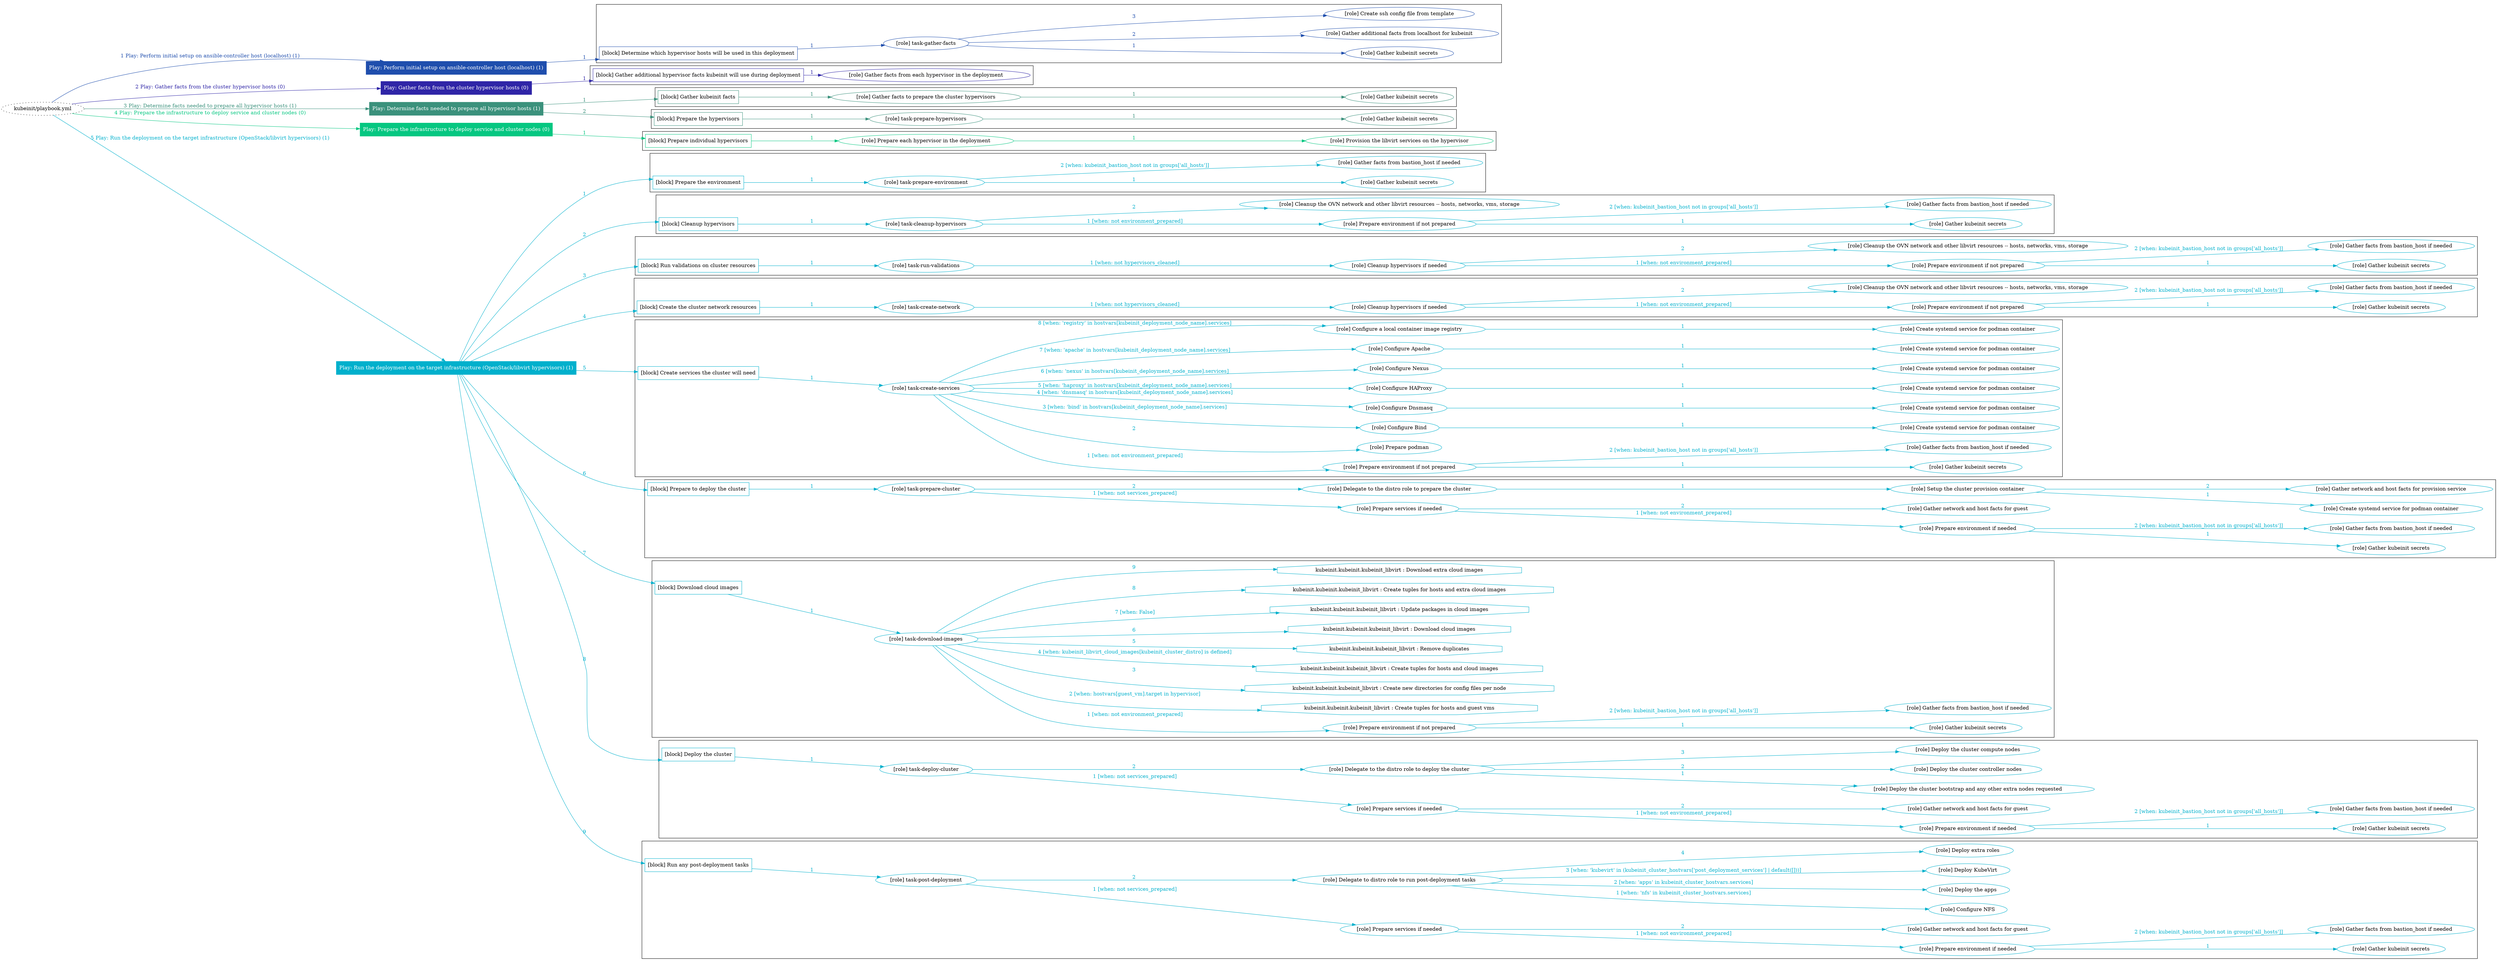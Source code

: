 digraph {
	graph [concentrate=true ordering=in rankdir=LR ratio=fill]
	edge [esep=5 sep=10]
	"kubeinit/playbook.yml" [URL="/home/runner/work/kubeinit/kubeinit/kubeinit/playbook.yml" id=playbook_3c307deb style=dotted]
	"kubeinit/playbook.yml" -> play_c9f9af62 [label="1 Play: Perform initial setup on ansible-controller host (localhost) (1)" color="#1f4ead" fontcolor="#1f4ead" id=edge_play_c9f9af62 labeltooltip="1 Play: Perform initial setup on ansible-controller host (localhost) (1)" tooltip="1 Play: Perform initial setup on ansible-controller host (localhost) (1)"]
	subgraph "Play: Perform initial setup on ansible-controller host (localhost) (1)" {
		play_c9f9af62 [label="Play: Perform initial setup on ansible-controller host (localhost) (1)" URL="/home/runner/work/kubeinit/kubeinit/kubeinit/playbook.yml" color="#1f4ead" fontcolor="#ffffff" id=play_c9f9af62 shape=box style=filled tooltip=localhost]
		play_c9f9af62 -> block_6f596470 [label=1 color="#1f4ead" fontcolor="#1f4ead" id=edge_block_6f596470 labeltooltip=1 tooltip=1]
		subgraph cluster_block_6f596470 {
			block_6f596470 [label="[block] Determine which hypervisor hosts will be used in this deployment" URL="/home/runner/work/kubeinit/kubeinit/kubeinit/playbook.yml" color="#1f4ead" id=block_6f596470 labeltooltip="Determine which hypervisor hosts will be used in this deployment" shape=box tooltip="Determine which hypervisor hosts will be used in this deployment"]
			block_6f596470 -> role_b0effcb7 [label="1 " color="#1f4ead" fontcolor="#1f4ead" id=edge_role_b0effcb7 labeltooltip="1 " tooltip="1 "]
			subgraph "task-gather-facts" {
				role_b0effcb7 [label="[role] task-gather-facts" URL="/home/runner/work/kubeinit/kubeinit/kubeinit/playbook.yml" color="#1f4ead" id=role_b0effcb7 tooltip="task-gather-facts"]
				role_b0effcb7 -> role_f20ac210 [label="1 " color="#1f4ead" fontcolor="#1f4ead" id=edge_role_f20ac210 labeltooltip="1 " tooltip="1 "]
				subgraph "Gather kubeinit secrets" {
					role_f20ac210 [label="[role] Gather kubeinit secrets" URL="/home/runner/.ansible/collections/ansible_collections/kubeinit/kubeinit/roles/kubeinit_prepare/tasks/build_hypervisors_group.yml" color="#1f4ead" id=role_f20ac210 tooltip="Gather kubeinit secrets"]
				}
				role_b0effcb7 -> role_03317352 [label="2 " color="#1f4ead" fontcolor="#1f4ead" id=edge_role_03317352 labeltooltip="2 " tooltip="2 "]
				subgraph "Gather additional facts from localhost for kubeinit" {
					role_03317352 [label="[role] Gather additional facts from localhost for kubeinit" URL="/home/runner/.ansible/collections/ansible_collections/kubeinit/kubeinit/roles/kubeinit_prepare/tasks/build_hypervisors_group.yml" color="#1f4ead" id=role_03317352 tooltip="Gather additional facts from localhost for kubeinit"]
				}
				role_b0effcb7 -> role_7d1c8b71 [label="3 " color="#1f4ead" fontcolor="#1f4ead" id=edge_role_7d1c8b71 labeltooltip="3 " tooltip="3 "]
				subgraph "Create ssh config file from template" {
					role_7d1c8b71 [label="[role] Create ssh config file from template" URL="/home/runner/.ansible/collections/ansible_collections/kubeinit/kubeinit/roles/kubeinit_prepare/tasks/build_hypervisors_group.yml" color="#1f4ead" id=role_7d1c8b71 tooltip="Create ssh config file from template"]
				}
			}
		}
	}
	"kubeinit/playbook.yml" -> play_26b809d2 [label="2 Play: Gather facts from the cluster hypervisor hosts (0)" color="#2f25a7" fontcolor="#2f25a7" id=edge_play_26b809d2 labeltooltip="2 Play: Gather facts from the cluster hypervisor hosts (0)" tooltip="2 Play: Gather facts from the cluster hypervisor hosts (0)"]
	subgraph "Play: Gather facts from the cluster hypervisor hosts (0)" {
		play_26b809d2 [label="Play: Gather facts from the cluster hypervisor hosts (0)" URL="/home/runner/work/kubeinit/kubeinit/kubeinit/playbook.yml" color="#2f25a7" fontcolor="#ffffff" id=play_26b809d2 shape=box style=filled tooltip="Play: Gather facts from the cluster hypervisor hosts (0)"]
		play_26b809d2 -> block_8f0b375d [label=1 color="#2f25a7" fontcolor="#2f25a7" id=edge_block_8f0b375d labeltooltip=1 tooltip=1]
		subgraph cluster_block_8f0b375d {
			block_8f0b375d [label="[block] Gather additional hypervisor facts kubeinit will use during deployment" URL="/home/runner/work/kubeinit/kubeinit/kubeinit/playbook.yml" color="#2f25a7" id=block_8f0b375d labeltooltip="Gather additional hypervisor facts kubeinit will use during deployment" shape=box tooltip="Gather additional hypervisor facts kubeinit will use during deployment"]
			block_8f0b375d -> role_24c05580 [label="1 " color="#2f25a7" fontcolor="#2f25a7" id=edge_role_24c05580 labeltooltip="1 " tooltip="1 "]
			subgraph "Gather facts from each hypervisor in the deployment" {
				role_24c05580 [label="[role] Gather facts from each hypervisor in the deployment" URL="/home/runner/work/kubeinit/kubeinit/kubeinit/playbook.yml" color="#2f25a7" id=role_24c05580 tooltip="Gather facts from each hypervisor in the deployment"]
			}
		}
	}
	"kubeinit/playbook.yml" -> play_e7014ba7 [label="3 Play: Determine facts needed to prepare all hypervisor hosts (1)" color="#3b917c" fontcolor="#3b917c" id=edge_play_e7014ba7 labeltooltip="3 Play: Determine facts needed to prepare all hypervisor hosts (1)" tooltip="3 Play: Determine facts needed to prepare all hypervisor hosts (1)"]
	subgraph "Play: Determine facts needed to prepare all hypervisor hosts (1)" {
		play_e7014ba7 [label="Play: Determine facts needed to prepare all hypervisor hosts (1)" URL="/home/runner/work/kubeinit/kubeinit/kubeinit/playbook.yml" color="#3b917c" fontcolor="#ffffff" id=play_e7014ba7 shape=box style=filled tooltip=localhost]
		play_e7014ba7 -> block_c2fd9682 [label=1 color="#3b917c" fontcolor="#3b917c" id=edge_block_c2fd9682 labeltooltip=1 tooltip=1]
		subgraph cluster_block_c2fd9682 {
			block_c2fd9682 [label="[block] Gather kubeinit facts" URL="/home/runner/work/kubeinit/kubeinit/kubeinit/playbook.yml" color="#3b917c" id=block_c2fd9682 labeltooltip="Gather kubeinit facts" shape=box tooltip="Gather kubeinit facts"]
			block_c2fd9682 -> role_002e7bbe [label="1 " color="#3b917c" fontcolor="#3b917c" id=edge_role_002e7bbe labeltooltip="1 " tooltip="1 "]
			subgraph "Gather facts to prepare the cluster hypervisors" {
				role_002e7bbe [label="[role] Gather facts to prepare the cluster hypervisors" URL="/home/runner/work/kubeinit/kubeinit/kubeinit/playbook.yml" color="#3b917c" id=role_002e7bbe tooltip="Gather facts to prepare the cluster hypervisors"]
				role_002e7bbe -> role_c2b449b6 [label="1 " color="#3b917c" fontcolor="#3b917c" id=edge_role_c2b449b6 labeltooltip="1 " tooltip="1 "]
				subgraph "Gather kubeinit secrets" {
					role_c2b449b6 [label="[role] Gather kubeinit secrets" URL="/home/runner/.ansible/collections/ansible_collections/kubeinit/kubeinit/roles/kubeinit_prepare/tasks/gather_kubeinit_facts.yml" color="#3b917c" id=role_c2b449b6 tooltip="Gather kubeinit secrets"]
				}
			}
		}
		play_e7014ba7 -> block_a81c1eb5 [label=2 color="#3b917c" fontcolor="#3b917c" id=edge_block_a81c1eb5 labeltooltip=2 tooltip=2]
		subgraph cluster_block_a81c1eb5 {
			block_a81c1eb5 [label="[block] Prepare the hypervisors" URL="/home/runner/work/kubeinit/kubeinit/kubeinit/playbook.yml" color="#3b917c" id=block_a81c1eb5 labeltooltip="Prepare the hypervisors" shape=box tooltip="Prepare the hypervisors"]
			block_a81c1eb5 -> role_4f35745a [label="1 " color="#3b917c" fontcolor="#3b917c" id=edge_role_4f35745a labeltooltip="1 " tooltip="1 "]
			subgraph "task-prepare-hypervisors" {
				role_4f35745a [label="[role] task-prepare-hypervisors" URL="/home/runner/work/kubeinit/kubeinit/kubeinit/playbook.yml" color="#3b917c" id=role_4f35745a tooltip="task-prepare-hypervisors"]
				role_4f35745a -> role_5cf42e21 [label="1 " color="#3b917c" fontcolor="#3b917c" id=edge_role_5cf42e21 labeltooltip="1 " tooltip="1 "]
				subgraph "Gather kubeinit secrets" {
					role_5cf42e21 [label="[role] Gather kubeinit secrets" URL="/home/runner/.ansible/collections/ansible_collections/kubeinit/kubeinit/roles/kubeinit_prepare/tasks/gather_kubeinit_facts.yml" color="#3b917c" id=role_5cf42e21 tooltip="Gather kubeinit secrets"]
				}
			}
		}
	}
	"kubeinit/playbook.yml" -> play_0415abbe [label="4 Play: Prepare the infrastructure to deploy service and cluster nodes (0)" color="#05c781" fontcolor="#05c781" id=edge_play_0415abbe labeltooltip="4 Play: Prepare the infrastructure to deploy service and cluster nodes (0)" tooltip="4 Play: Prepare the infrastructure to deploy service and cluster nodes (0)"]
	subgraph "Play: Prepare the infrastructure to deploy service and cluster nodes (0)" {
		play_0415abbe [label="Play: Prepare the infrastructure to deploy service and cluster nodes (0)" URL="/home/runner/work/kubeinit/kubeinit/kubeinit/playbook.yml" color="#05c781" fontcolor="#ffffff" id=play_0415abbe shape=box style=filled tooltip="Play: Prepare the infrastructure to deploy service and cluster nodes (0)"]
		play_0415abbe -> block_8949b20c [label=1 color="#05c781" fontcolor="#05c781" id=edge_block_8949b20c labeltooltip=1 tooltip=1]
		subgraph cluster_block_8949b20c {
			block_8949b20c [label="[block] Prepare individual hypervisors" URL="/home/runner/work/kubeinit/kubeinit/kubeinit/playbook.yml" color="#05c781" id=block_8949b20c labeltooltip="Prepare individual hypervisors" shape=box tooltip="Prepare individual hypervisors"]
			block_8949b20c -> role_f05f0542 [label="1 " color="#05c781" fontcolor="#05c781" id=edge_role_f05f0542 labeltooltip="1 " tooltip="1 "]
			subgraph "Prepare each hypervisor in the deployment" {
				role_f05f0542 [label="[role] Prepare each hypervisor in the deployment" URL="/home/runner/work/kubeinit/kubeinit/kubeinit/playbook.yml" color="#05c781" id=role_f05f0542 tooltip="Prepare each hypervisor in the deployment"]
				role_f05f0542 -> role_3d764ef9 [label="1 " color="#05c781" fontcolor="#05c781" id=edge_role_3d764ef9 labeltooltip="1 " tooltip="1 "]
				subgraph "Provision the libvirt services on the hypervisor" {
					role_3d764ef9 [label="[role] Provision the libvirt services on the hypervisor" URL="/home/runner/.ansible/collections/ansible_collections/kubeinit/kubeinit/roles/kubeinit_prepare/tasks/prepare_hypervisor.yml" color="#05c781" id=role_3d764ef9 tooltip="Provision the libvirt services on the hypervisor"]
				}
			}
		}
	}
	"kubeinit/playbook.yml" -> play_39427692 [label="5 Play: Run the deployment on the target infrastructure (OpenStack/libvirt hypervisors) (1)" color="#00b0cc" fontcolor="#00b0cc" id=edge_play_39427692 labeltooltip="5 Play: Run the deployment on the target infrastructure (OpenStack/libvirt hypervisors) (1)" tooltip="5 Play: Run the deployment on the target infrastructure (OpenStack/libvirt hypervisors) (1)"]
	subgraph "Play: Run the deployment on the target infrastructure (OpenStack/libvirt hypervisors) (1)" {
		play_39427692 [label="Play: Run the deployment on the target infrastructure (OpenStack/libvirt hypervisors) (1)" URL="/home/runner/work/kubeinit/kubeinit/kubeinit/playbook.yml" color="#00b0cc" fontcolor="#ffffff" id=play_39427692 shape=box style=filled tooltip=localhost]
		play_39427692 -> block_630173d3 [label=1 color="#00b0cc" fontcolor="#00b0cc" id=edge_block_630173d3 labeltooltip=1 tooltip=1]
		subgraph cluster_block_630173d3 {
			block_630173d3 [label="[block] Prepare the environment" URL="/home/runner/work/kubeinit/kubeinit/kubeinit/playbook.yml" color="#00b0cc" id=block_630173d3 labeltooltip="Prepare the environment" shape=box tooltip="Prepare the environment"]
			block_630173d3 -> role_bfba813f [label="1 " color="#00b0cc" fontcolor="#00b0cc" id=edge_role_bfba813f labeltooltip="1 " tooltip="1 "]
			subgraph "task-prepare-environment" {
				role_bfba813f [label="[role] task-prepare-environment" URL="/home/runner/work/kubeinit/kubeinit/kubeinit/playbook.yml" color="#00b0cc" id=role_bfba813f tooltip="task-prepare-environment"]
				role_bfba813f -> role_c54cbd6d [label="1 " color="#00b0cc" fontcolor="#00b0cc" id=edge_role_c54cbd6d labeltooltip="1 " tooltip="1 "]
				subgraph "Gather kubeinit secrets" {
					role_c54cbd6d [label="[role] Gather kubeinit secrets" URL="/home/runner/.ansible/collections/ansible_collections/kubeinit/kubeinit/roles/kubeinit_prepare/tasks/gather_kubeinit_facts.yml" color="#00b0cc" id=role_c54cbd6d tooltip="Gather kubeinit secrets"]
				}
				role_bfba813f -> role_485d8433 [label="2 [when: kubeinit_bastion_host not in groups['all_hosts']]" color="#00b0cc" fontcolor="#00b0cc" id=edge_role_485d8433 labeltooltip="2 [when: kubeinit_bastion_host not in groups['all_hosts']]" tooltip="2 [when: kubeinit_bastion_host not in groups['all_hosts']]"]
				subgraph "Gather facts from bastion_host if needed" {
					role_485d8433 [label="[role] Gather facts from bastion_host if needed" URL="/home/runner/.ansible/collections/ansible_collections/kubeinit/kubeinit/roles/kubeinit_prepare/tasks/main.yml" color="#00b0cc" id=role_485d8433 tooltip="Gather facts from bastion_host if needed"]
				}
			}
		}
		play_39427692 -> block_7bfdf2df [label=2 color="#00b0cc" fontcolor="#00b0cc" id=edge_block_7bfdf2df labeltooltip=2 tooltip=2]
		subgraph cluster_block_7bfdf2df {
			block_7bfdf2df [label="[block] Cleanup hypervisors" URL="/home/runner/work/kubeinit/kubeinit/kubeinit/playbook.yml" color="#00b0cc" id=block_7bfdf2df labeltooltip="Cleanup hypervisors" shape=box tooltip="Cleanup hypervisors"]
			block_7bfdf2df -> role_343adc5f [label="1 " color="#00b0cc" fontcolor="#00b0cc" id=edge_role_343adc5f labeltooltip="1 " tooltip="1 "]
			subgraph "task-cleanup-hypervisors" {
				role_343adc5f [label="[role] task-cleanup-hypervisors" URL="/home/runner/work/kubeinit/kubeinit/kubeinit/playbook.yml" color="#00b0cc" id=role_343adc5f tooltip="task-cleanup-hypervisors"]
				role_343adc5f -> role_a6dc2b3d [label="1 [when: not environment_prepared]" color="#00b0cc" fontcolor="#00b0cc" id=edge_role_a6dc2b3d labeltooltip="1 [when: not environment_prepared]" tooltip="1 [when: not environment_prepared]"]
				subgraph "Prepare environment if not prepared" {
					role_a6dc2b3d [label="[role] Prepare environment if not prepared" URL="/home/runner/.ansible/collections/ansible_collections/kubeinit/kubeinit/roles/kubeinit_libvirt/tasks/cleanup_hypervisors.yml" color="#00b0cc" id=role_a6dc2b3d tooltip="Prepare environment if not prepared"]
					role_a6dc2b3d -> role_9a956f74 [label="1 " color="#00b0cc" fontcolor="#00b0cc" id=edge_role_9a956f74 labeltooltip="1 " tooltip="1 "]
					subgraph "Gather kubeinit secrets" {
						role_9a956f74 [label="[role] Gather kubeinit secrets" URL="/home/runner/.ansible/collections/ansible_collections/kubeinit/kubeinit/roles/kubeinit_prepare/tasks/gather_kubeinit_facts.yml" color="#00b0cc" id=role_9a956f74 tooltip="Gather kubeinit secrets"]
					}
					role_a6dc2b3d -> role_906dcc7d [label="2 [when: kubeinit_bastion_host not in groups['all_hosts']]" color="#00b0cc" fontcolor="#00b0cc" id=edge_role_906dcc7d labeltooltip="2 [when: kubeinit_bastion_host not in groups['all_hosts']]" tooltip="2 [when: kubeinit_bastion_host not in groups['all_hosts']]"]
					subgraph "Gather facts from bastion_host if needed" {
						role_906dcc7d [label="[role] Gather facts from bastion_host if needed" URL="/home/runner/.ansible/collections/ansible_collections/kubeinit/kubeinit/roles/kubeinit_prepare/tasks/main.yml" color="#00b0cc" id=role_906dcc7d tooltip="Gather facts from bastion_host if needed"]
					}
				}
				role_343adc5f -> role_042591f8 [label="2 " color="#00b0cc" fontcolor="#00b0cc" id=edge_role_042591f8 labeltooltip="2 " tooltip="2 "]
				subgraph "Cleanup the OVN network and other libvirt resources -- hosts, networks, vms, storage" {
					role_042591f8 [label="[role] Cleanup the OVN network and other libvirt resources -- hosts, networks, vms, storage" URL="/home/runner/.ansible/collections/ansible_collections/kubeinit/kubeinit/roles/kubeinit_libvirt/tasks/cleanup_hypervisors.yml" color="#00b0cc" id=role_042591f8 tooltip="Cleanup the OVN network and other libvirt resources -- hosts, networks, vms, storage"]
				}
			}
		}
		play_39427692 -> block_469bfe11 [label=3 color="#00b0cc" fontcolor="#00b0cc" id=edge_block_469bfe11 labeltooltip=3 tooltip=3]
		subgraph cluster_block_469bfe11 {
			block_469bfe11 [label="[block] Run validations on cluster resources" URL="/home/runner/work/kubeinit/kubeinit/kubeinit/playbook.yml" color="#00b0cc" id=block_469bfe11 labeltooltip="Run validations on cluster resources" shape=box tooltip="Run validations on cluster resources"]
			block_469bfe11 -> role_938a5c87 [label="1 " color="#00b0cc" fontcolor="#00b0cc" id=edge_role_938a5c87 labeltooltip="1 " tooltip="1 "]
			subgraph "task-run-validations" {
				role_938a5c87 [label="[role] task-run-validations" URL="/home/runner/work/kubeinit/kubeinit/kubeinit/playbook.yml" color="#00b0cc" id=role_938a5c87 tooltip="task-run-validations"]
				role_938a5c87 -> role_2ce9f517 [label="1 [when: not hypervisors_cleaned]" color="#00b0cc" fontcolor="#00b0cc" id=edge_role_2ce9f517 labeltooltip="1 [when: not hypervisors_cleaned]" tooltip="1 [when: not hypervisors_cleaned]"]
				subgraph "Cleanup hypervisors if needed" {
					role_2ce9f517 [label="[role] Cleanup hypervisors if needed" URL="/home/runner/.ansible/collections/ansible_collections/kubeinit/kubeinit/roles/kubeinit_validations/tasks/main.yml" color="#00b0cc" id=role_2ce9f517 tooltip="Cleanup hypervisors if needed"]
					role_2ce9f517 -> role_e4362ae2 [label="1 [when: not environment_prepared]" color="#00b0cc" fontcolor="#00b0cc" id=edge_role_e4362ae2 labeltooltip="1 [when: not environment_prepared]" tooltip="1 [when: not environment_prepared]"]
					subgraph "Prepare environment if not prepared" {
						role_e4362ae2 [label="[role] Prepare environment if not prepared" URL="/home/runner/.ansible/collections/ansible_collections/kubeinit/kubeinit/roles/kubeinit_libvirt/tasks/cleanup_hypervisors.yml" color="#00b0cc" id=role_e4362ae2 tooltip="Prepare environment if not prepared"]
						role_e4362ae2 -> role_098a03e1 [label="1 " color="#00b0cc" fontcolor="#00b0cc" id=edge_role_098a03e1 labeltooltip="1 " tooltip="1 "]
						subgraph "Gather kubeinit secrets" {
							role_098a03e1 [label="[role] Gather kubeinit secrets" URL="/home/runner/.ansible/collections/ansible_collections/kubeinit/kubeinit/roles/kubeinit_prepare/tasks/gather_kubeinit_facts.yml" color="#00b0cc" id=role_098a03e1 tooltip="Gather kubeinit secrets"]
						}
						role_e4362ae2 -> role_f5acd640 [label="2 [when: kubeinit_bastion_host not in groups['all_hosts']]" color="#00b0cc" fontcolor="#00b0cc" id=edge_role_f5acd640 labeltooltip="2 [when: kubeinit_bastion_host not in groups['all_hosts']]" tooltip="2 [when: kubeinit_bastion_host not in groups['all_hosts']]"]
						subgraph "Gather facts from bastion_host if needed" {
							role_f5acd640 [label="[role] Gather facts from bastion_host if needed" URL="/home/runner/.ansible/collections/ansible_collections/kubeinit/kubeinit/roles/kubeinit_prepare/tasks/main.yml" color="#00b0cc" id=role_f5acd640 tooltip="Gather facts from bastion_host if needed"]
						}
					}
					role_2ce9f517 -> role_a293878d [label="2 " color="#00b0cc" fontcolor="#00b0cc" id=edge_role_a293878d labeltooltip="2 " tooltip="2 "]
					subgraph "Cleanup the OVN network and other libvirt resources -- hosts, networks, vms, storage" {
						role_a293878d [label="[role] Cleanup the OVN network and other libvirt resources -- hosts, networks, vms, storage" URL="/home/runner/.ansible/collections/ansible_collections/kubeinit/kubeinit/roles/kubeinit_libvirt/tasks/cleanup_hypervisors.yml" color="#00b0cc" id=role_a293878d tooltip="Cleanup the OVN network and other libvirt resources -- hosts, networks, vms, storage"]
					}
				}
			}
		}
		play_39427692 -> block_b142bb03 [label=4 color="#00b0cc" fontcolor="#00b0cc" id=edge_block_b142bb03 labeltooltip=4 tooltip=4]
		subgraph cluster_block_b142bb03 {
			block_b142bb03 [label="[block] Create the cluster network resources" URL="/home/runner/work/kubeinit/kubeinit/kubeinit/playbook.yml" color="#00b0cc" id=block_b142bb03 labeltooltip="Create the cluster network resources" shape=box tooltip="Create the cluster network resources"]
			block_b142bb03 -> role_e76b907b [label="1 " color="#00b0cc" fontcolor="#00b0cc" id=edge_role_e76b907b labeltooltip="1 " tooltip="1 "]
			subgraph "task-create-network" {
				role_e76b907b [label="[role] task-create-network" URL="/home/runner/work/kubeinit/kubeinit/kubeinit/playbook.yml" color="#00b0cc" id=role_e76b907b tooltip="task-create-network"]
				role_e76b907b -> role_04d7a393 [label="1 [when: not hypervisors_cleaned]" color="#00b0cc" fontcolor="#00b0cc" id=edge_role_04d7a393 labeltooltip="1 [when: not hypervisors_cleaned]" tooltip="1 [when: not hypervisors_cleaned]"]
				subgraph "Cleanup hypervisors if needed" {
					role_04d7a393 [label="[role] Cleanup hypervisors if needed" URL="/home/runner/.ansible/collections/ansible_collections/kubeinit/kubeinit/roles/kubeinit_libvirt/tasks/create_network.yml" color="#00b0cc" id=role_04d7a393 tooltip="Cleanup hypervisors if needed"]
					role_04d7a393 -> role_ea3a3dbc [label="1 [when: not environment_prepared]" color="#00b0cc" fontcolor="#00b0cc" id=edge_role_ea3a3dbc labeltooltip="1 [when: not environment_prepared]" tooltip="1 [when: not environment_prepared]"]
					subgraph "Prepare environment if not prepared" {
						role_ea3a3dbc [label="[role] Prepare environment if not prepared" URL="/home/runner/.ansible/collections/ansible_collections/kubeinit/kubeinit/roles/kubeinit_libvirt/tasks/cleanup_hypervisors.yml" color="#00b0cc" id=role_ea3a3dbc tooltip="Prepare environment if not prepared"]
						role_ea3a3dbc -> role_1bd03de5 [label="1 " color="#00b0cc" fontcolor="#00b0cc" id=edge_role_1bd03de5 labeltooltip="1 " tooltip="1 "]
						subgraph "Gather kubeinit secrets" {
							role_1bd03de5 [label="[role] Gather kubeinit secrets" URL="/home/runner/.ansible/collections/ansible_collections/kubeinit/kubeinit/roles/kubeinit_prepare/tasks/gather_kubeinit_facts.yml" color="#00b0cc" id=role_1bd03de5 tooltip="Gather kubeinit secrets"]
						}
						role_ea3a3dbc -> role_4880b311 [label="2 [when: kubeinit_bastion_host not in groups['all_hosts']]" color="#00b0cc" fontcolor="#00b0cc" id=edge_role_4880b311 labeltooltip="2 [when: kubeinit_bastion_host not in groups['all_hosts']]" tooltip="2 [when: kubeinit_bastion_host not in groups['all_hosts']]"]
						subgraph "Gather facts from bastion_host if needed" {
							role_4880b311 [label="[role] Gather facts from bastion_host if needed" URL="/home/runner/.ansible/collections/ansible_collections/kubeinit/kubeinit/roles/kubeinit_prepare/tasks/main.yml" color="#00b0cc" id=role_4880b311 tooltip="Gather facts from bastion_host if needed"]
						}
					}
					role_04d7a393 -> role_ee203c82 [label="2 " color="#00b0cc" fontcolor="#00b0cc" id=edge_role_ee203c82 labeltooltip="2 " tooltip="2 "]
					subgraph "Cleanup the OVN network and other libvirt resources -- hosts, networks, vms, storage" {
						role_ee203c82 [label="[role] Cleanup the OVN network and other libvirt resources -- hosts, networks, vms, storage" URL="/home/runner/.ansible/collections/ansible_collections/kubeinit/kubeinit/roles/kubeinit_libvirt/tasks/cleanup_hypervisors.yml" color="#00b0cc" id=role_ee203c82 tooltip="Cleanup the OVN network and other libvirt resources -- hosts, networks, vms, storage"]
					}
				}
			}
		}
		play_39427692 -> block_4c7720eb [label=5 color="#00b0cc" fontcolor="#00b0cc" id=edge_block_4c7720eb labeltooltip=5 tooltip=5]
		subgraph cluster_block_4c7720eb {
			block_4c7720eb [label="[block] Create services the cluster will need" URL="/home/runner/work/kubeinit/kubeinit/kubeinit/playbook.yml" color="#00b0cc" id=block_4c7720eb labeltooltip="Create services the cluster will need" shape=box tooltip="Create services the cluster will need"]
			block_4c7720eb -> role_74fcaeb5 [label="1 " color="#00b0cc" fontcolor="#00b0cc" id=edge_role_74fcaeb5 labeltooltip="1 " tooltip="1 "]
			subgraph "task-create-services" {
				role_74fcaeb5 [label="[role] task-create-services" URL="/home/runner/work/kubeinit/kubeinit/kubeinit/playbook.yml" color="#00b0cc" id=role_74fcaeb5 tooltip="task-create-services"]
				role_74fcaeb5 -> role_3d1793d4 [label="1 [when: not environment_prepared]" color="#00b0cc" fontcolor="#00b0cc" id=edge_role_3d1793d4 labeltooltip="1 [when: not environment_prepared]" tooltip="1 [when: not environment_prepared]"]
				subgraph "Prepare environment if not prepared" {
					role_3d1793d4 [label="[role] Prepare environment if not prepared" URL="/home/runner/.ansible/collections/ansible_collections/kubeinit/kubeinit/roles/kubeinit_services/tasks/main.yml" color="#00b0cc" id=role_3d1793d4 tooltip="Prepare environment if not prepared"]
					role_3d1793d4 -> role_326b7a33 [label="1 " color="#00b0cc" fontcolor="#00b0cc" id=edge_role_326b7a33 labeltooltip="1 " tooltip="1 "]
					subgraph "Gather kubeinit secrets" {
						role_326b7a33 [label="[role] Gather kubeinit secrets" URL="/home/runner/.ansible/collections/ansible_collections/kubeinit/kubeinit/roles/kubeinit_prepare/tasks/gather_kubeinit_facts.yml" color="#00b0cc" id=role_326b7a33 tooltip="Gather kubeinit secrets"]
					}
					role_3d1793d4 -> role_85301bbe [label="2 [when: kubeinit_bastion_host not in groups['all_hosts']]" color="#00b0cc" fontcolor="#00b0cc" id=edge_role_85301bbe labeltooltip="2 [when: kubeinit_bastion_host not in groups['all_hosts']]" tooltip="2 [when: kubeinit_bastion_host not in groups['all_hosts']]"]
					subgraph "Gather facts from bastion_host if needed" {
						role_85301bbe [label="[role] Gather facts from bastion_host if needed" URL="/home/runner/.ansible/collections/ansible_collections/kubeinit/kubeinit/roles/kubeinit_prepare/tasks/main.yml" color="#00b0cc" id=role_85301bbe tooltip="Gather facts from bastion_host if needed"]
					}
				}
				role_74fcaeb5 -> role_cc12fde7 [label="2 " color="#00b0cc" fontcolor="#00b0cc" id=edge_role_cc12fde7 labeltooltip="2 " tooltip="2 "]
				subgraph "Prepare podman" {
					role_cc12fde7 [label="[role] Prepare podman" URL="/home/runner/.ansible/collections/ansible_collections/kubeinit/kubeinit/roles/kubeinit_services/tasks/00_create_service_pod.yml" color="#00b0cc" id=role_cc12fde7 tooltip="Prepare podman"]
				}
				role_74fcaeb5 -> role_1abd30ab [label="3 [when: 'bind' in hostvars[kubeinit_deployment_node_name].services]" color="#00b0cc" fontcolor="#00b0cc" id=edge_role_1abd30ab labeltooltip="3 [when: 'bind' in hostvars[kubeinit_deployment_node_name].services]" tooltip="3 [when: 'bind' in hostvars[kubeinit_deployment_node_name].services]"]
				subgraph "Configure Bind" {
					role_1abd30ab [label="[role] Configure Bind" URL="/home/runner/.ansible/collections/ansible_collections/kubeinit/kubeinit/roles/kubeinit_services/tasks/start_services_containers.yml" color="#00b0cc" id=role_1abd30ab tooltip="Configure Bind"]
					role_1abd30ab -> role_2aa41564 [label="1 " color="#00b0cc" fontcolor="#00b0cc" id=edge_role_2aa41564 labeltooltip="1 " tooltip="1 "]
					subgraph "Create systemd service for podman container" {
						role_2aa41564 [label="[role] Create systemd service for podman container" URL="/home/runner/.ansible/collections/ansible_collections/kubeinit/kubeinit/roles/kubeinit_bind/tasks/main.yml" color="#00b0cc" id=role_2aa41564 tooltip="Create systemd service for podman container"]
					}
				}
				role_74fcaeb5 -> role_6f2d1d7f [label="4 [when: 'dnsmasq' in hostvars[kubeinit_deployment_node_name].services]" color="#00b0cc" fontcolor="#00b0cc" id=edge_role_6f2d1d7f labeltooltip="4 [when: 'dnsmasq' in hostvars[kubeinit_deployment_node_name].services]" tooltip="4 [when: 'dnsmasq' in hostvars[kubeinit_deployment_node_name].services]"]
				subgraph "Configure Dnsmasq" {
					role_6f2d1d7f [label="[role] Configure Dnsmasq" URL="/home/runner/.ansible/collections/ansible_collections/kubeinit/kubeinit/roles/kubeinit_services/tasks/start_services_containers.yml" color="#00b0cc" id=role_6f2d1d7f tooltip="Configure Dnsmasq"]
					role_6f2d1d7f -> role_af4027f2 [label="1 " color="#00b0cc" fontcolor="#00b0cc" id=edge_role_af4027f2 labeltooltip="1 " tooltip="1 "]
					subgraph "Create systemd service for podman container" {
						role_af4027f2 [label="[role] Create systemd service for podman container" URL="/home/runner/.ansible/collections/ansible_collections/kubeinit/kubeinit/roles/kubeinit_dnsmasq/tasks/main.yml" color="#00b0cc" id=role_af4027f2 tooltip="Create systemd service for podman container"]
					}
				}
				role_74fcaeb5 -> role_2a36da73 [label="5 [when: 'haproxy' in hostvars[kubeinit_deployment_node_name].services]" color="#00b0cc" fontcolor="#00b0cc" id=edge_role_2a36da73 labeltooltip="5 [when: 'haproxy' in hostvars[kubeinit_deployment_node_name].services]" tooltip="5 [when: 'haproxy' in hostvars[kubeinit_deployment_node_name].services]"]
				subgraph "Configure HAProxy" {
					role_2a36da73 [label="[role] Configure HAProxy" URL="/home/runner/.ansible/collections/ansible_collections/kubeinit/kubeinit/roles/kubeinit_services/tasks/start_services_containers.yml" color="#00b0cc" id=role_2a36da73 tooltip="Configure HAProxy"]
					role_2a36da73 -> role_86c33d44 [label="1 " color="#00b0cc" fontcolor="#00b0cc" id=edge_role_86c33d44 labeltooltip="1 " tooltip="1 "]
					subgraph "Create systemd service for podman container" {
						role_86c33d44 [label="[role] Create systemd service for podman container" URL="/home/runner/.ansible/collections/ansible_collections/kubeinit/kubeinit/roles/kubeinit_haproxy/tasks/main.yml" color="#00b0cc" id=role_86c33d44 tooltip="Create systemd service for podman container"]
					}
				}
				role_74fcaeb5 -> role_23220fee [label="6 [when: 'nexus' in hostvars[kubeinit_deployment_node_name].services]" color="#00b0cc" fontcolor="#00b0cc" id=edge_role_23220fee labeltooltip="6 [when: 'nexus' in hostvars[kubeinit_deployment_node_name].services]" tooltip="6 [when: 'nexus' in hostvars[kubeinit_deployment_node_name].services]"]
				subgraph "Configure Nexus" {
					role_23220fee [label="[role] Configure Nexus" URL="/home/runner/.ansible/collections/ansible_collections/kubeinit/kubeinit/roles/kubeinit_services/tasks/start_services_containers.yml" color="#00b0cc" id=role_23220fee tooltip="Configure Nexus"]
					role_23220fee -> role_cca2002d [label="1 " color="#00b0cc" fontcolor="#00b0cc" id=edge_role_cca2002d labeltooltip="1 " tooltip="1 "]
					subgraph "Create systemd service for podman container" {
						role_cca2002d [label="[role] Create systemd service for podman container" URL="/home/runner/.ansible/collections/ansible_collections/kubeinit/kubeinit/roles/kubeinit_nexus/tasks/main.yml" color="#00b0cc" id=role_cca2002d tooltip="Create systemd service for podman container"]
					}
				}
				role_74fcaeb5 -> role_9e021fc6 [label="7 [when: 'apache' in hostvars[kubeinit_deployment_node_name].services]" color="#00b0cc" fontcolor="#00b0cc" id=edge_role_9e021fc6 labeltooltip="7 [when: 'apache' in hostvars[kubeinit_deployment_node_name].services]" tooltip="7 [when: 'apache' in hostvars[kubeinit_deployment_node_name].services]"]
				subgraph "Configure Apache" {
					role_9e021fc6 [label="[role] Configure Apache" URL="/home/runner/.ansible/collections/ansible_collections/kubeinit/kubeinit/roles/kubeinit_services/tasks/start_services_containers.yml" color="#00b0cc" id=role_9e021fc6 tooltip="Configure Apache"]
					role_9e021fc6 -> role_482f3911 [label="1 " color="#00b0cc" fontcolor="#00b0cc" id=edge_role_482f3911 labeltooltip="1 " tooltip="1 "]
					subgraph "Create systemd service for podman container" {
						role_482f3911 [label="[role] Create systemd service for podman container" URL="/home/runner/.ansible/collections/ansible_collections/kubeinit/kubeinit/roles/kubeinit_apache/tasks/main.yml" color="#00b0cc" id=role_482f3911 tooltip="Create systemd service for podman container"]
					}
				}
				role_74fcaeb5 -> role_86cce56d [label="8 [when: 'registry' in hostvars[kubeinit_deployment_node_name].services]" color="#00b0cc" fontcolor="#00b0cc" id=edge_role_86cce56d labeltooltip="8 [when: 'registry' in hostvars[kubeinit_deployment_node_name].services]" tooltip="8 [when: 'registry' in hostvars[kubeinit_deployment_node_name].services]"]
				subgraph "Configure a local container image registry" {
					role_86cce56d [label="[role] Configure a local container image registry" URL="/home/runner/.ansible/collections/ansible_collections/kubeinit/kubeinit/roles/kubeinit_services/tasks/start_services_containers.yml" color="#00b0cc" id=role_86cce56d tooltip="Configure a local container image registry"]
					role_86cce56d -> role_ac041e02 [label="1 " color="#00b0cc" fontcolor="#00b0cc" id=edge_role_ac041e02 labeltooltip="1 " tooltip="1 "]
					subgraph "Create systemd service for podman container" {
						role_ac041e02 [label="[role] Create systemd service for podman container" URL="/home/runner/.ansible/collections/ansible_collections/kubeinit/kubeinit/roles/kubeinit_registry/tasks/main.yml" color="#00b0cc" id=role_ac041e02 tooltip="Create systemd service for podman container"]
					}
				}
			}
		}
		play_39427692 -> block_c4a7cbab [label=6 color="#00b0cc" fontcolor="#00b0cc" id=edge_block_c4a7cbab labeltooltip=6 tooltip=6]
		subgraph cluster_block_c4a7cbab {
			block_c4a7cbab [label="[block] Prepare to deploy the cluster" URL="/home/runner/work/kubeinit/kubeinit/kubeinit/playbook.yml" color="#00b0cc" id=block_c4a7cbab labeltooltip="Prepare to deploy the cluster" shape=box tooltip="Prepare to deploy the cluster"]
			block_c4a7cbab -> role_c8845144 [label="1 " color="#00b0cc" fontcolor="#00b0cc" id=edge_role_c8845144 labeltooltip="1 " tooltip="1 "]
			subgraph "task-prepare-cluster" {
				role_c8845144 [label="[role] task-prepare-cluster" URL="/home/runner/work/kubeinit/kubeinit/kubeinit/playbook.yml" color="#00b0cc" id=role_c8845144 tooltip="task-prepare-cluster"]
				role_c8845144 -> role_67673197 [label="1 [when: not services_prepared]" color="#00b0cc" fontcolor="#00b0cc" id=edge_role_67673197 labeltooltip="1 [when: not services_prepared]" tooltip="1 [when: not services_prepared]"]
				subgraph "Prepare services if needed" {
					role_67673197 [label="[role] Prepare services if needed" URL="/home/runner/.ansible/collections/ansible_collections/kubeinit/kubeinit/roles/kubeinit_prepare/tasks/prepare_cluster.yml" color="#00b0cc" id=role_67673197 tooltip="Prepare services if needed"]
					role_67673197 -> role_af507442 [label="1 [when: not environment_prepared]" color="#00b0cc" fontcolor="#00b0cc" id=edge_role_af507442 labeltooltip="1 [when: not environment_prepared]" tooltip="1 [when: not environment_prepared]"]
					subgraph "Prepare environment if needed" {
						role_af507442 [label="[role] Prepare environment if needed" URL="/home/runner/.ansible/collections/ansible_collections/kubeinit/kubeinit/roles/kubeinit_services/tasks/prepare_services.yml" color="#00b0cc" id=role_af507442 tooltip="Prepare environment if needed"]
						role_af507442 -> role_bb237b91 [label="1 " color="#00b0cc" fontcolor="#00b0cc" id=edge_role_bb237b91 labeltooltip="1 " tooltip="1 "]
						subgraph "Gather kubeinit secrets" {
							role_bb237b91 [label="[role] Gather kubeinit secrets" URL="/home/runner/.ansible/collections/ansible_collections/kubeinit/kubeinit/roles/kubeinit_prepare/tasks/gather_kubeinit_facts.yml" color="#00b0cc" id=role_bb237b91 tooltip="Gather kubeinit secrets"]
						}
						role_af507442 -> role_3853bba9 [label="2 [when: kubeinit_bastion_host not in groups['all_hosts']]" color="#00b0cc" fontcolor="#00b0cc" id=edge_role_3853bba9 labeltooltip="2 [when: kubeinit_bastion_host not in groups['all_hosts']]" tooltip="2 [when: kubeinit_bastion_host not in groups['all_hosts']]"]
						subgraph "Gather facts from bastion_host if needed" {
							role_3853bba9 [label="[role] Gather facts from bastion_host if needed" URL="/home/runner/.ansible/collections/ansible_collections/kubeinit/kubeinit/roles/kubeinit_prepare/tasks/main.yml" color="#00b0cc" id=role_3853bba9 tooltip="Gather facts from bastion_host if needed"]
						}
					}
					role_67673197 -> role_dca50483 [label="2 " color="#00b0cc" fontcolor="#00b0cc" id=edge_role_dca50483 labeltooltip="2 " tooltip="2 "]
					subgraph "Gather network and host facts for guest" {
						role_dca50483 [label="[role] Gather network and host facts for guest" URL="/home/runner/.ansible/collections/ansible_collections/kubeinit/kubeinit/roles/kubeinit_services/tasks/prepare_services.yml" color="#00b0cc" id=role_dca50483 tooltip="Gather network and host facts for guest"]
					}
				}
				role_c8845144 -> role_dca52a32 [label="2 " color="#00b0cc" fontcolor="#00b0cc" id=edge_role_dca52a32 labeltooltip="2 " tooltip="2 "]
				subgraph "Delegate to the distro role to prepare the cluster" {
					role_dca52a32 [label="[role] Delegate to the distro role to prepare the cluster" URL="/home/runner/.ansible/collections/ansible_collections/kubeinit/kubeinit/roles/kubeinit_prepare/tasks/prepare_cluster.yml" color="#00b0cc" id=role_dca52a32 tooltip="Delegate to the distro role to prepare the cluster"]
					role_dca52a32 -> role_c88d4902 [label="1 " color="#00b0cc" fontcolor="#00b0cc" id=edge_role_c88d4902 labeltooltip="1 " tooltip="1 "]
					subgraph "Setup the cluster provision container" {
						role_c88d4902 [label="[role] Setup the cluster provision container" URL="/home/runner/.ansible/collections/ansible_collections/kubeinit/kubeinit/roles/kubeinit_openshift/tasks/prepare_cluster.yml" color="#00b0cc" id=role_c88d4902 tooltip="Setup the cluster provision container"]
						role_c88d4902 -> role_223bb220 [label="1 " color="#00b0cc" fontcolor="#00b0cc" id=edge_role_223bb220 labeltooltip="1 " tooltip="1 "]
						subgraph "Create systemd service for podman container" {
							role_223bb220 [label="[role] Create systemd service for podman container" URL="/home/runner/.ansible/collections/ansible_collections/kubeinit/kubeinit/roles/kubeinit_services/tasks/create_provision_container.yml" color="#00b0cc" id=role_223bb220 tooltip="Create systemd service for podman container"]
						}
						role_c88d4902 -> role_da24ce22 [label="2 " color="#00b0cc" fontcolor="#00b0cc" id=edge_role_da24ce22 labeltooltip="2 " tooltip="2 "]
						subgraph "Gather network and host facts for provision service" {
							role_da24ce22 [label="[role] Gather network and host facts for provision service" URL="/home/runner/.ansible/collections/ansible_collections/kubeinit/kubeinit/roles/kubeinit_services/tasks/create_provision_container.yml" color="#00b0cc" id=role_da24ce22 tooltip="Gather network and host facts for provision service"]
						}
					}
				}
			}
		}
		play_39427692 -> block_ea28fbd8 [label=7 color="#00b0cc" fontcolor="#00b0cc" id=edge_block_ea28fbd8 labeltooltip=7 tooltip=7]
		subgraph cluster_block_ea28fbd8 {
			block_ea28fbd8 [label="[block] Download cloud images" URL="/home/runner/work/kubeinit/kubeinit/kubeinit/playbook.yml" color="#00b0cc" id=block_ea28fbd8 labeltooltip="Download cloud images" shape=box tooltip="Download cloud images"]
			block_ea28fbd8 -> role_17ef9f24 [label="1 " color="#00b0cc" fontcolor="#00b0cc" id=edge_role_17ef9f24 labeltooltip="1 " tooltip="1 "]
			subgraph "task-download-images" {
				role_17ef9f24 [label="[role] task-download-images" URL="/home/runner/work/kubeinit/kubeinit/kubeinit/playbook.yml" color="#00b0cc" id=role_17ef9f24 tooltip="task-download-images"]
				role_17ef9f24 -> role_ea9b369f [label="1 [when: not environment_prepared]" color="#00b0cc" fontcolor="#00b0cc" id=edge_role_ea9b369f labeltooltip="1 [when: not environment_prepared]" tooltip="1 [when: not environment_prepared]"]
				subgraph "Prepare environment if not prepared" {
					role_ea9b369f [label="[role] Prepare environment if not prepared" URL="/home/runner/.ansible/collections/ansible_collections/kubeinit/kubeinit/roles/kubeinit_libvirt/tasks/download_cloud_images.yml" color="#00b0cc" id=role_ea9b369f tooltip="Prepare environment if not prepared"]
					role_ea9b369f -> role_dba251ba [label="1 " color="#00b0cc" fontcolor="#00b0cc" id=edge_role_dba251ba labeltooltip="1 " tooltip="1 "]
					subgraph "Gather kubeinit secrets" {
						role_dba251ba [label="[role] Gather kubeinit secrets" URL="/home/runner/.ansible/collections/ansible_collections/kubeinit/kubeinit/roles/kubeinit_prepare/tasks/gather_kubeinit_facts.yml" color="#00b0cc" id=role_dba251ba tooltip="Gather kubeinit secrets"]
					}
					role_ea9b369f -> role_bec096ac [label="2 [when: kubeinit_bastion_host not in groups['all_hosts']]" color="#00b0cc" fontcolor="#00b0cc" id=edge_role_bec096ac labeltooltip="2 [when: kubeinit_bastion_host not in groups['all_hosts']]" tooltip="2 [when: kubeinit_bastion_host not in groups['all_hosts']]"]
					subgraph "Gather facts from bastion_host if needed" {
						role_bec096ac [label="[role] Gather facts from bastion_host if needed" URL="/home/runner/.ansible/collections/ansible_collections/kubeinit/kubeinit/roles/kubeinit_prepare/tasks/main.yml" color="#00b0cc" id=role_bec096ac tooltip="Gather facts from bastion_host if needed"]
					}
				}
				task_f5eb10bb [label="kubeinit.kubeinit.kubeinit_libvirt : Create tuples for hosts and guest vms" URL="/home/runner/.ansible/collections/ansible_collections/kubeinit/kubeinit/roles/kubeinit_libvirt/tasks/download_cloud_images.yml" color="#00b0cc" id=task_f5eb10bb shape=octagon tooltip="kubeinit.kubeinit.kubeinit_libvirt : Create tuples for hosts and guest vms"]
				role_17ef9f24 -> task_f5eb10bb [label="2 [when: hostvars[guest_vm].target in hypervisor]" color="#00b0cc" fontcolor="#00b0cc" id=edge_task_f5eb10bb labeltooltip="2 [when: hostvars[guest_vm].target in hypervisor]" tooltip="2 [when: hostvars[guest_vm].target in hypervisor]"]
				task_da41761a [label="kubeinit.kubeinit.kubeinit_libvirt : Create new directories for config files per node" URL="/home/runner/.ansible/collections/ansible_collections/kubeinit/kubeinit/roles/kubeinit_libvirt/tasks/download_cloud_images.yml" color="#00b0cc" id=task_da41761a shape=octagon tooltip="kubeinit.kubeinit.kubeinit_libvirt : Create new directories for config files per node"]
				role_17ef9f24 -> task_da41761a [label="3 " color="#00b0cc" fontcolor="#00b0cc" id=edge_task_da41761a labeltooltip="3 " tooltip="3 "]
				task_130c8ff6 [label="kubeinit.kubeinit.kubeinit_libvirt : Create tuples for hosts and cloud images" URL="/home/runner/.ansible/collections/ansible_collections/kubeinit/kubeinit/roles/kubeinit_libvirt/tasks/download_cloud_images.yml" color="#00b0cc" id=task_130c8ff6 shape=octagon tooltip="kubeinit.kubeinit.kubeinit_libvirt : Create tuples for hosts and cloud images"]
				role_17ef9f24 -> task_130c8ff6 [label="4 [when: kubeinit_libvirt_cloud_images[kubeinit_cluster_distro] is defined]" color="#00b0cc" fontcolor="#00b0cc" id=edge_task_130c8ff6 labeltooltip="4 [when: kubeinit_libvirt_cloud_images[kubeinit_cluster_distro] is defined]" tooltip="4 [when: kubeinit_libvirt_cloud_images[kubeinit_cluster_distro] is defined]"]
				task_1470d503 [label="kubeinit.kubeinit.kubeinit_libvirt : Remove duplicates" URL="/home/runner/.ansible/collections/ansible_collections/kubeinit/kubeinit/roles/kubeinit_libvirt/tasks/download_cloud_images.yml" color="#00b0cc" id=task_1470d503 shape=octagon tooltip="kubeinit.kubeinit.kubeinit_libvirt : Remove duplicates"]
				role_17ef9f24 -> task_1470d503 [label="5 " color="#00b0cc" fontcolor="#00b0cc" id=edge_task_1470d503 labeltooltip="5 " tooltip="5 "]
				task_18cd87a2 [label="kubeinit.kubeinit.kubeinit_libvirt : Download cloud images" URL="/home/runner/.ansible/collections/ansible_collections/kubeinit/kubeinit/roles/kubeinit_libvirt/tasks/download_cloud_images.yml" color="#00b0cc" id=task_18cd87a2 shape=octagon tooltip="kubeinit.kubeinit.kubeinit_libvirt : Download cloud images"]
				role_17ef9f24 -> task_18cd87a2 [label="6 " color="#00b0cc" fontcolor="#00b0cc" id=edge_task_18cd87a2 labeltooltip="6 " tooltip="6 "]
				task_2246c15a [label="kubeinit.kubeinit.kubeinit_libvirt : Update packages in cloud images" URL="/home/runner/.ansible/collections/ansible_collections/kubeinit/kubeinit/roles/kubeinit_libvirt/tasks/download_cloud_images.yml" color="#00b0cc" id=task_2246c15a shape=octagon tooltip="kubeinit.kubeinit.kubeinit_libvirt : Update packages in cloud images"]
				role_17ef9f24 -> task_2246c15a [label="7 [when: False]" color="#00b0cc" fontcolor="#00b0cc" id=edge_task_2246c15a labeltooltip="7 [when: False]" tooltip="7 [when: False]"]
				task_6ad31fbb [label="kubeinit.kubeinit.kubeinit_libvirt : Create tuples for hosts and extra cloud images" URL="/home/runner/.ansible/collections/ansible_collections/kubeinit/kubeinit/roles/kubeinit_libvirt/tasks/download_cloud_images.yml" color="#00b0cc" id=task_6ad31fbb shape=octagon tooltip="kubeinit.kubeinit.kubeinit_libvirt : Create tuples for hosts and extra cloud images"]
				role_17ef9f24 -> task_6ad31fbb [label="8 " color="#00b0cc" fontcolor="#00b0cc" id=edge_task_6ad31fbb labeltooltip="8 " tooltip="8 "]
				task_5bf05211 [label="kubeinit.kubeinit.kubeinit_libvirt : Download extra cloud images" URL="/home/runner/.ansible/collections/ansible_collections/kubeinit/kubeinit/roles/kubeinit_libvirt/tasks/download_cloud_images.yml" color="#00b0cc" id=task_5bf05211 shape=octagon tooltip="kubeinit.kubeinit.kubeinit_libvirt : Download extra cloud images"]
				role_17ef9f24 -> task_5bf05211 [label="9 " color="#00b0cc" fontcolor="#00b0cc" id=edge_task_5bf05211 labeltooltip="9 " tooltip="9 "]
			}
		}
		play_39427692 -> block_019c54c2 [label=8 color="#00b0cc" fontcolor="#00b0cc" id=edge_block_019c54c2 labeltooltip=8 tooltip=8]
		subgraph cluster_block_019c54c2 {
			block_019c54c2 [label="[block] Deploy the cluster" URL="/home/runner/work/kubeinit/kubeinit/kubeinit/playbook.yml" color="#00b0cc" id=block_019c54c2 labeltooltip="Deploy the cluster" shape=box tooltip="Deploy the cluster"]
			block_019c54c2 -> role_d8184cfa [label="1 " color="#00b0cc" fontcolor="#00b0cc" id=edge_role_d8184cfa labeltooltip="1 " tooltip="1 "]
			subgraph "task-deploy-cluster" {
				role_d8184cfa [label="[role] task-deploy-cluster" URL="/home/runner/work/kubeinit/kubeinit/kubeinit/playbook.yml" color="#00b0cc" id=role_d8184cfa tooltip="task-deploy-cluster"]
				role_d8184cfa -> role_07e693e4 [label="1 [when: not services_prepared]" color="#00b0cc" fontcolor="#00b0cc" id=edge_role_07e693e4 labeltooltip="1 [when: not services_prepared]" tooltip="1 [when: not services_prepared]"]
				subgraph "Prepare services if needed" {
					role_07e693e4 [label="[role] Prepare services if needed" URL="/home/runner/.ansible/collections/ansible_collections/kubeinit/kubeinit/roles/kubeinit_prepare/tasks/deploy_cluster.yml" color="#00b0cc" id=role_07e693e4 tooltip="Prepare services if needed"]
					role_07e693e4 -> role_fff2bfbe [label="1 [when: not environment_prepared]" color="#00b0cc" fontcolor="#00b0cc" id=edge_role_fff2bfbe labeltooltip="1 [when: not environment_prepared]" tooltip="1 [when: not environment_prepared]"]
					subgraph "Prepare environment if needed" {
						role_fff2bfbe [label="[role] Prepare environment if needed" URL="/home/runner/.ansible/collections/ansible_collections/kubeinit/kubeinit/roles/kubeinit_services/tasks/prepare_services.yml" color="#00b0cc" id=role_fff2bfbe tooltip="Prepare environment if needed"]
						role_fff2bfbe -> role_bae1effa [label="1 " color="#00b0cc" fontcolor="#00b0cc" id=edge_role_bae1effa labeltooltip="1 " tooltip="1 "]
						subgraph "Gather kubeinit secrets" {
							role_bae1effa [label="[role] Gather kubeinit secrets" URL="/home/runner/.ansible/collections/ansible_collections/kubeinit/kubeinit/roles/kubeinit_prepare/tasks/gather_kubeinit_facts.yml" color="#00b0cc" id=role_bae1effa tooltip="Gather kubeinit secrets"]
						}
						role_fff2bfbe -> role_4346ea66 [label="2 [when: kubeinit_bastion_host not in groups['all_hosts']]" color="#00b0cc" fontcolor="#00b0cc" id=edge_role_4346ea66 labeltooltip="2 [when: kubeinit_bastion_host not in groups['all_hosts']]" tooltip="2 [when: kubeinit_bastion_host not in groups['all_hosts']]"]
						subgraph "Gather facts from bastion_host if needed" {
							role_4346ea66 [label="[role] Gather facts from bastion_host if needed" URL="/home/runner/.ansible/collections/ansible_collections/kubeinit/kubeinit/roles/kubeinit_prepare/tasks/main.yml" color="#00b0cc" id=role_4346ea66 tooltip="Gather facts from bastion_host if needed"]
						}
					}
					role_07e693e4 -> role_db8760be [label="2 " color="#00b0cc" fontcolor="#00b0cc" id=edge_role_db8760be labeltooltip="2 " tooltip="2 "]
					subgraph "Gather network and host facts for guest" {
						role_db8760be [label="[role] Gather network and host facts for guest" URL="/home/runner/.ansible/collections/ansible_collections/kubeinit/kubeinit/roles/kubeinit_services/tasks/prepare_services.yml" color="#00b0cc" id=role_db8760be tooltip="Gather network and host facts for guest"]
					}
				}
				role_d8184cfa -> role_9583d409 [label="2 " color="#00b0cc" fontcolor="#00b0cc" id=edge_role_9583d409 labeltooltip="2 " tooltip="2 "]
				subgraph "Delegate to the distro role to deploy the cluster" {
					role_9583d409 [label="[role] Delegate to the distro role to deploy the cluster" URL="/home/runner/.ansible/collections/ansible_collections/kubeinit/kubeinit/roles/kubeinit_prepare/tasks/deploy_cluster.yml" color="#00b0cc" id=role_9583d409 tooltip="Delegate to the distro role to deploy the cluster"]
					role_9583d409 -> role_d164cc17 [label="1 " color="#00b0cc" fontcolor="#00b0cc" id=edge_role_d164cc17 labeltooltip="1 " tooltip="1 "]
					subgraph "Deploy the cluster bootstrap and any other extra nodes requested" {
						role_d164cc17 [label="[role] Deploy the cluster bootstrap and any other extra nodes requested" URL="/home/runner/.ansible/collections/ansible_collections/kubeinit/kubeinit/roles/kubeinit_openshift/tasks/main.yml" color="#00b0cc" id=role_d164cc17 tooltip="Deploy the cluster bootstrap and any other extra nodes requested"]
					}
					role_9583d409 -> role_a875a08d [label="2 " color="#00b0cc" fontcolor="#00b0cc" id=edge_role_a875a08d labeltooltip="2 " tooltip="2 "]
					subgraph "Deploy the cluster controller nodes" {
						role_a875a08d [label="[role] Deploy the cluster controller nodes" URL="/home/runner/.ansible/collections/ansible_collections/kubeinit/kubeinit/roles/kubeinit_openshift/tasks/main.yml" color="#00b0cc" id=role_a875a08d tooltip="Deploy the cluster controller nodes"]
					}
					role_9583d409 -> role_42818a6a [label="3 " color="#00b0cc" fontcolor="#00b0cc" id=edge_role_42818a6a labeltooltip="3 " tooltip="3 "]
					subgraph "Deploy the cluster compute nodes" {
						role_42818a6a [label="[role] Deploy the cluster compute nodes" URL="/home/runner/.ansible/collections/ansible_collections/kubeinit/kubeinit/roles/kubeinit_openshift/tasks/main.yml" color="#00b0cc" id=role_42818a6a tooltip="Deploy the cluster compute nodes"]
					}
				}
			}
		}
		play_39427692 -> block_b2d7fee6 [label=9 color="#00b0cc" fontcolor="#00b0cc" id=edge_block_b2d7fee6 labeltooltip=9 tooltip=9]
		subgraph cluster_block_b2d7fee6 {
			block_b2d7fee6 [label="[block] Run any post-deployment tasks" URL="/home/runner/work/kubeinit/kubeinit/kubeinit/playbook.yml" color="#00b0cc" id=block_b2d7fee6 labeltooltip="Run any post-deployment tasks" shape=box tooltip="Run any post-deployment tasks"]
			block_b2d7fee6 -> role_caf8d055 [label="1 " color="#00b0cc" fontcolor="#00b0cc" id=edge_role_caf8d055 labeltooltip="1 " tooltip="1 "]
			subgraph "task-post-deployment" {
				role_caf8d055 [label="[role] task-post-deployment" URL="/home/runner/work/kubeinit/kubeinit/kubeinit/playbook.yml" color="#00b0cc" id=role_caf8d055 tooltip="task-post-deployment"]
				role_caf8d055 -> role_30e8edba [label="1 [when: not services_prepared]" color="#00b0cc" fontcolor="#00b0cc" id=edge_role_30e8edba labeltooltip="1 [when: not services_prepared]" tooltip="1 [when: not services_prepared]"]
				subgraph "Prepare services if needed" {
					role_30e8edba [label="[role] Prepare services if needed" URL="/home/runner/.ansible/collections/ansible_collections/kubeinit/kubeinit/roles/kubeinit_prepare/tasks/post_deployment.yml" color="#00b0cc" id=role_30e8edba tooltip="Prepare services if needed"]
					role_30e8edba -> role_185f6fff [label="1 [when: not environment_prepared]" color="#00b0cc" fontcolor="#00b0cc" id=edge_role_185f6fff labeltooltip="1 [when: not environment_prepared]" tooltip="1 [when: not environment_prepared]"]
					subgraph "Prepare environment if needed" {
						role_185f6fff [label="[role] Prepare environment if needed" URL="/home/runner/.ansible/collections/ansible_collections/kubeinit/kubeinit/roles/kubeinit_services/tasks/prepare_services.yml" color="#00b0cc" id=role_185f6fff tooltip="Prepare environment if needed"]
						role_185f6fff -> role_eaf2fce0 [label="1 " color="#00b0cc" fontcolor="#00b0cc" id=edge_role_eaf2fce0 labeltooltip="1 " tooltip="1 "]
						subgraph "Gather kubeinit secrets" {
							role_eaf2fce0 [label="[role] Gather kubeinit secrets" URL="/home/runner/.ansible/collections/ansible_collections/kubeinit/kubeinit/roles/kubeinit_prepare/tasks/gather_kubeinit_facts.yml" color="#00b0cc" id=role_eaf2fce0 tooltip="Gather kubeinit secrets"]
						}
						role_185f6fff -> role_ca1ed18e [label="2 [when: kubeinit_bastion_host not in groups['all_hosts']]" color="#00b0cc" fontcolor="#00b0cc" id=edge_role_ca1ed18e labeltooltip="2 [when: kubeinit_bastion_host not in groups['all_hosts']]" tooltip="2 [when: kubeinit_bastion_host not in groups['all_hosts']]"]
						subgraph "Gather facts from bastion_host if needed" {
							role_ca1ed18e [label="[role] Gather facts from bastion_host if needed" URL="/home/runner/.ansible/collections/ansible_collections/kubeinit/kubeinit/roles/kubeinit_prepare/tasks/main.yml" color="#00b0cc" id=role_ca1ed18e tooltip="Gather facts from bastion_host if needed"]
						}
					}
					role_30e8edba -> role_967a6df6 [label="2 " color="#00b0cc" fontcolor="#00b0cc" id=edge_role_967a6df6 labeltooltip="2 " tooltip="2 "]
					subgraph "Gather network and host facts for guest" {
						role_967a6df6 [label="[role] Gather network and host facts for guest" URL="/home/runner/.ansible/collections/ansible_collections/kubeinit/kubeinit/roles/kubeinit_services/tasks/prepare_services.yml" color="#00b0cc" id=role_967a6df6 tooltip="Gather network and host facts for guest"]
					}
				}
				role_caf8d055 -> role_7b5454f9 [label="2 " color="#00b0cc" fontcolor="#00b0cc" id=edge_role_7b5454f9 labeltooltip="2 " tooltip="2 "]
				subgraph "Delegate to distro role to run post-deployment tasks" {
					role_7b5454f9 [label="[role] Delegate to distro role to run post-deployment tasks" URL="/home/runner/.ansible/collections/ansible_collections/kubeinit/kubeinit/roles/kubeinit_prepare/tasks/post_deployment.yml" color="#00b0cc" id=role_7b5454f9 tooltip="Delegate to distro role to run post-deployment tasks"]
					role_7b5454f9 -> role_058f5a86 [label="1 [when: 'nfs' in kubeinit_cluster_hostvars.services]" color="#00b0cc" fontcolor="#00b0cc" id=edge_role_058f5a86 labeltooltip="1 [when: 'nfs' in kubeinit_cluster_hostvars.services]" tooltip="1 [when: 'nfs' in kubeinit_cluster_hostvars.services]"]
					subgraph "Configure NFS" {
						role_058f5a86 [label="[role] Configure NFS" URL="/home/runner/.ansible/collections/ansible_collections/kubeinit/kubeinit/roles/kubeinit_openshift/tasks/post_deployment_tasks.yml" color="#00b0cc" id=role_058f5a86 tooltip="Configure NFS"]
					}
					role_7b5454f9 -> role_91984925 [label="2 [when: 'apps' in kubeinit_cluster_hostvars.services]" color="#00b0cc" fontcolor="#00b0cc" id=edge_role_91984925 labeltooltip="2 [when: 'apps' in kubeinit_cluster_hostvars.services]" tooltip="2 [when: 'apps' in kubeinit_cluster_hostvars.services]"]
					subgraph "Deploy the apps" {
						role_91984925 [label="[role] Deploy the apps" URL="/home/runner/.ansible/collections/ansible_collections/kubeinit/kubeinit/roles/kubeinit_openshift/tasks/post_deployment_tasks.yml" color="#00b0cc" id=role_91984925 tooltip="Deploy the apps"]
					}
					role_7b5454f9 -> role_f76dd18e [label="3 [when: 'kubevirt' in (kubeinit_cluster_hostvars['post_deployment_services'] | default([]))]" color="#00b0cc" fontcolor="#00b0cc" id=edge_role_f76dd18e labeltooltip="3 [when: 'kubevirt' in (kubeinit_cluster_hostvars['post_deployment_services'] | default([]))]" tooltip="3 [when: 'kubevirt' in (kubeinit_cluster_hostvars['post_deployment_services'] | default([]))]"]
					subgraph "Deploy KubeVirt" {
						role_f76dd18e [label="[role] Deploy KubeVirt" URL="/home/runner/.ansible/collections/ansible_collections/kubeinit/kubeinit/roles/kubeinit_openshift/tasks/post_deployment_tasks.yml" color="#00b0cc" id=role_f76dd18e tooltip="Deploy KubeVirt"]
					}
					role_7b5454f9 -> role_87a9cfc9 [label="4 " color="#00b0cc" fontcolor="#00b0cc" id=edge_role_87a9cfc9 labeltooltip="4 " tooltip="4 "]
					subgraph "Deploy extra roles" {
						role_87a9cfc9 [label="[role] Deploy extra roles" URL="/home/runner/.ansible/collections/ansible_collections/kubeinit/kubeinit/roles/kubeinit_openshift/tasks/post_deployment_tasks.yml" color="#00b0cc" id=role_87a9cfc9 tooltip="Deploy extra roles"]
					}
				}
			}
		}
	}
}
